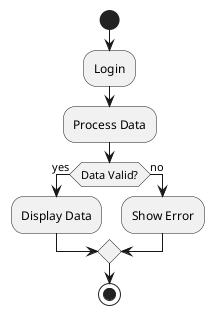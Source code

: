 @startuml
start
:Login;
:Process Data;
if (Data Valid?) then (yes)
  :Display Data;
else (no)
  :Show Error;
endif
stop
@enduml
